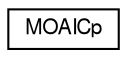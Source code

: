 digraph G
{
  edge [fontname="FreeSans",fontsize="10",labelfontname="FreeSans",labelfontsize="10"];
  node [fontname="FreeSans",fontsize="10",shape=record];
  rankdir=LR;
  Node1 [label="MOAICp",height=0.2,width=0.4,color="black", fillcolor="white", style="filled",URL="$class_m_o_a_i_cp.html",tooltip="Singleton for Chipmunk global configuration."];
}
